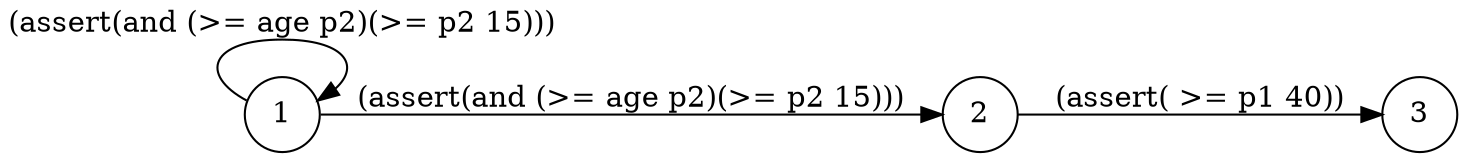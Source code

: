 digraph 1978458596384 {
	rankdir=LR
	1 [label=1 shape=circle]
	2 [label=2 shape=circle]
	3 [label=3 shape=circle]
	1 -> 1 [label="(assert(and (>= age p2)(>= p2 15)))" color=black]
	1 -> 2 [label="(assert(and (>= age p2)(>= p2 15)))" color=black]
	2 -> 3 [label="(assert( >= p1 40))" color=black]
}
